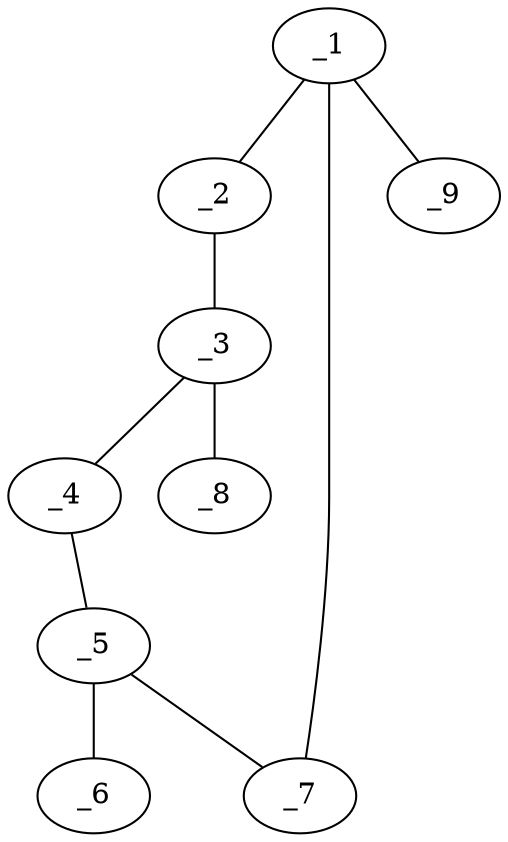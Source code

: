 graph molid680818 {
	_1	 [charge=0,
		chem=1,
		symbol="C  ",
		x="3.7321",
		y="0.5"];
	_2	 [charge=0,
		chem=4,
		symbol="N  ",
		x="2.866",
		y=0];
	_1 -- _2	 [valence=1];
	_7	 [charge=0,
		chem=4,
		symbol="N  ",
		x="4.5981",
		y=0];
	_1 -- _7	 [valence=2];
	_9	 [charge=0,
		chem=4,
		symbol="N  ",
		x="3.7321",
		y="1.5"];
	_1 -- _9	 [valence=1];
	_3	 [charge=0,
		chem=1,
		symbol="C  ",
		x="2.866",
		y="-1"];
	_2 -- _3	 [valence=2];
	_4	 [charge=0,
		chem=1,
		symbol="C  ",
		x="3.7321",
		y="-1.5"];
	_3 -- _4	 [valence=1];
	_8	 [charge=0,
		chem=4,
		symbol="N  ",
		x=2,
		y="-1.5"];
	_3 -- _8	 [valence=1];
	_5	 [charge=0,
		chem=1,
		symbol="C  ",
		x="4.5981",
		y="-1"];
	_4 -- _5	 [valence=2];
	_6	 [charge=0,
		chem=2,
		symbol="O  ",
		x="5.4641",
		y="-1.5"];
	_5 -- _6	 [valence=1];
	_5 -- _7	 [valence=1];
}
